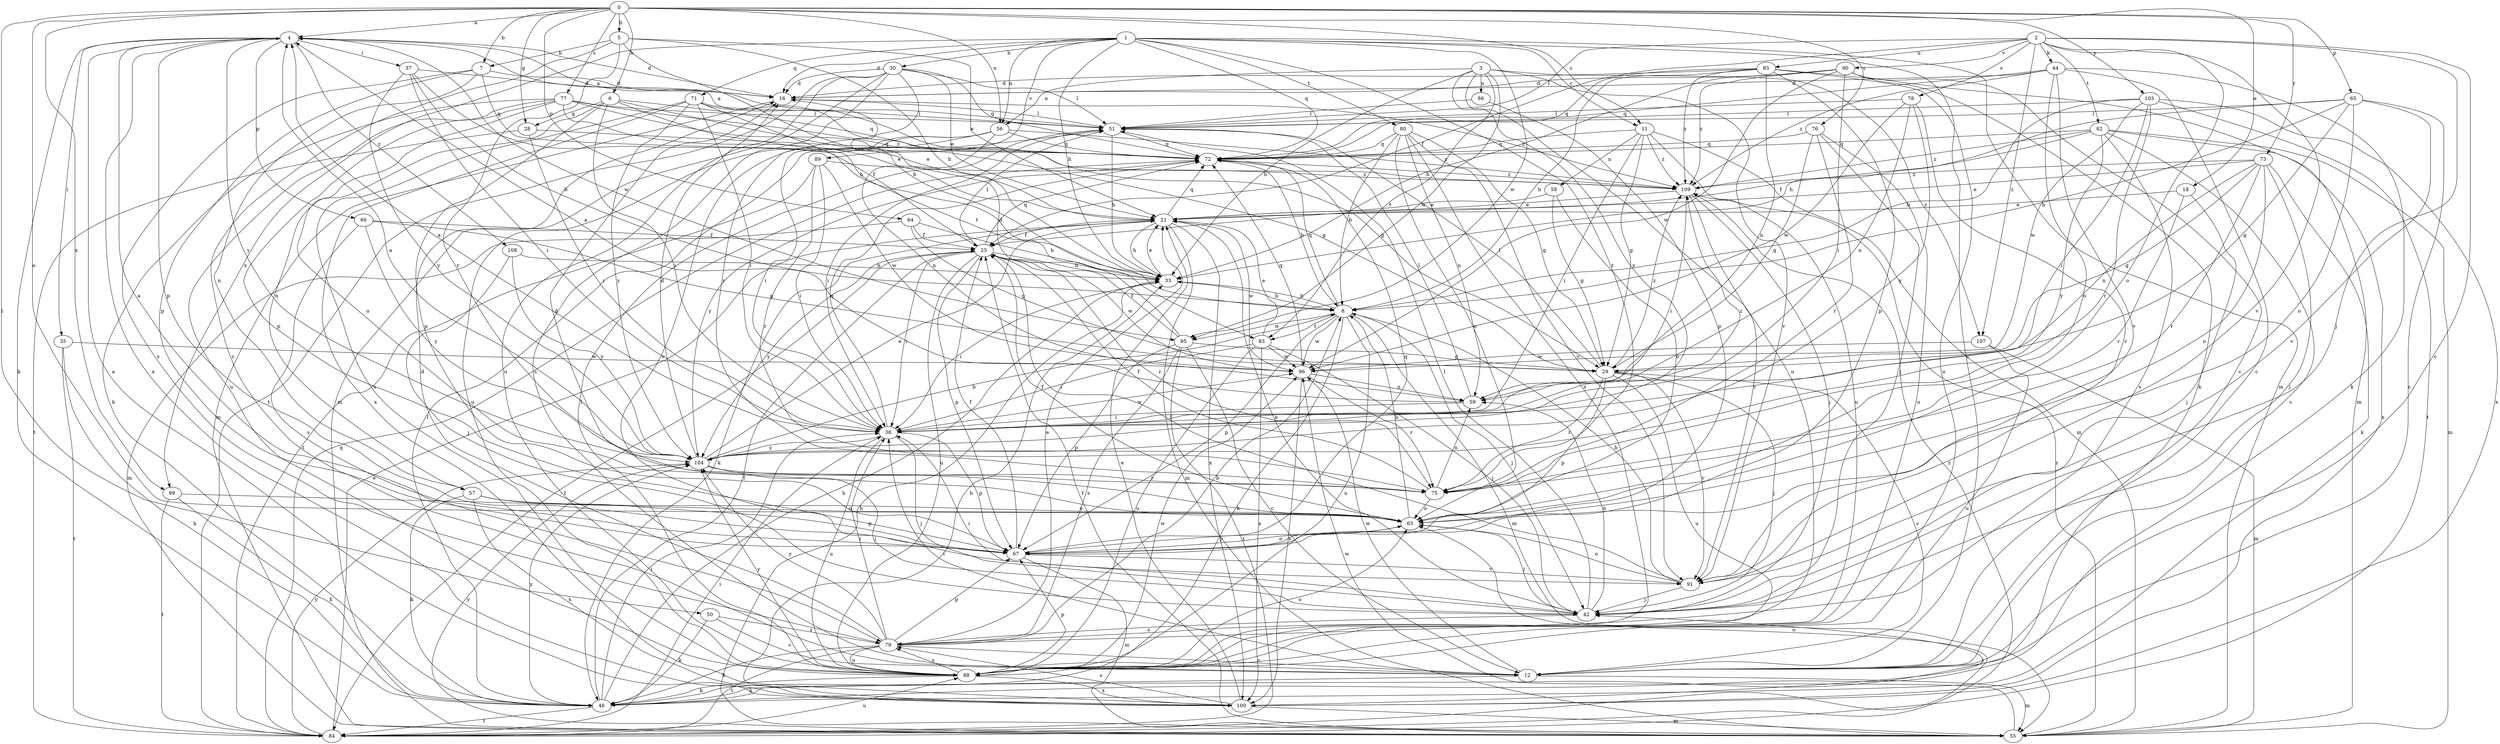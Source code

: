strict digraph  {
0;
1;
2;
3;
4;
5;
6;
7;
8;
11;
12;
16;
18;
21;
25;
28;
29;
30;
33;
35;
37;
38;
42;
44;
46;
50;
51;
55;
56;
57;
58;
59;
63;
64;
65;
66;
67;
71;
72;
73;
75;
76;
77;
78;
79;
80;
82;
83;
84;
85;
86;
88;
89;
90;
91;
95;
96;
99;
100;
103;
104;
107;
108;
109;
0 -> 4  [label=a];
0 -> 5  [label=b];
0 -> 6  [label=b];
0 -> 7  [label=b];
0 -> 11  [label=c];
0 -> 18  [label=e];
0 -> 28  [label=g];
0 -> 50  [label=l];
0 -> 56  [label=n];
0 -> 63  [label=o];
0 -> 64  [label=p];
0 -> 65  [label=p];
0 -> 73  [label=r];
0 -> 76  [label=s];
0 -> 77  [label=s];
0 -> 99  [label=x];
0 -> 103  [label=y];
1 -> 11  [label=c];
1 -> 12  [label=c];
1 -> 16  [label=d];
1 -> 30  [label=h];
1 -> 33  [label=h];
1 -> 55  [label=m];
1 -> 56  [label=n];
1 -> 71  [label=q];
1 -> 72  [label=q];
1 -> 75  [label=r];
1 -> 80  [label=t];
1 -> 89  [label=v];
1 -> 95  [label=w];
1 -> 99  [label=x];
2 -> 12  [label=c];
2 -> 25  [label=f];
2 -> 42  [label=j];
2 -> 44  [label=k];
2 -> 51  [label=l];
2 -> 63  [label=o];
2 -> 78  [label=s];
2 -> 82  [label=t];
2 -> 85  [label=u];
2 -> 90  [label=v];
2 -> 91  [label=v];
2 -> 107  [label=z];
3 -> 33  [label=h];
3 -> 56  [label=n];
3 -> 83  [label=t];
3 -> 86  [label=u];
3 -> 88  [label=u];
3 -> 91  [label=v];
3 -> 95  [label=w];
3 -> 104  [label=y];
3 -> 107  [label=z];
4 -> 16  [label=d];
4 -> 35  [label=i];
4 -> 37  [label=i];
4 -> 46  [label=k];
4 -> 66  [label=p];
4 -> 67  [label=p];
4 -> 95  [label=w];
4 -> 100  [label=x];
4 -> 104  [label=y];
4 -> 108  [label=z];
5 -> 7  [label=b];
5 -> 8  [label=b];
5 -> 12  [label=c];
5 -> 21  [label=e];
5 -> 33  [label=h];
5 -> 75  [label=r];
6 -> 21  [label=e];
6 -> 28  [label=g];
6 -> 38  [label=i];
6 -> 57  [label=n];
6 -> 67  [label=p];
6 -> 72  [label=q];
6 -> 83  [label=t];
7 -> 16  [label=d];
7 -> 57  [label=n];
7 -> 67  [label=p];
7 -> 72  [label=q];
7 -> 79  [label=s];
8 -> 33  [label=h];
8 -> 42  [label=j];
8 -> 46  [label=k];
8 -> 55  [label=m];
8 -> 67  [label=p];
8 -> 72  [label=q];
8 -> 83  [label=t];
8 -> 88  [label=u];
8 -> 95  [label=w];
8 -> 96  [label=w];
11 -> 29  [label=g];
11 -> 38  [label=i];
11 -> 55  [label=m];
11 -> 58  [label=n];
11 -> 72  [label=q];
11 -> 88  [label=u];
11 -> 109  [label=z];
12 -> 38  [label=i];
12 -> 46  [label=k];
12 -> 55  [label=m];
12 -> 96  [label=w];
16 -> 51  [label=l];
16 -> 55  [label=m];
16 -> 109  [label=z];
18 -> 21  [label=e];
18 -> 42  [label=j];
18 -> 75  [label=r];
21 -> 25  [label=f];
21 -> 33  [label=h];
21 -> 46  [label=k];
21 -> 55  [label=m];
21 -> 72  [label=q];
21 -> 96  [label=w];
21 -> 100  [label=x];
25 -> 33  [label=h];
25 -> 38  [label=i];
25 -> 51  [label=l];
25 -> 67  [label=p];
25 -> 72  [label=q];
25 -> 75  [label=r];
25 -> 84  [label=t];
25 -> 88  [label=u];
25 -> 96  [label=w];
25 -> 104  [label=y];
28 -> 38  [label=i];
28 -> 72  [label=q];
28 -> 84  [label=t];
29 -> 12  [label=c];
29 -> 42  [label=j];
29 -> 51  [label=l];
29 -> 67  [label=p];
29 -> 75  [label=r];
29 -> 88  [label=u];
29 -> 91  [label=v];
29 -> 109  [label=z];
30 -> 12  [label=c];
30 -> 16  [label=d];
30 -> 21  [label=e];
30 -> 51  [label=l];
30 -> 55  [label=m];
30 -> 72  [label=q];
30 -> 75  [label=r];
30 -> 84  [label=t];
30 -> 88  [label=u];
33 -> 8  [label=b];
33 -> 21  [label=e];
33 -> 38  [label=i];
35 -> 46  [label=k];
35 -> 84  [label=t];
35 -> 96  [label=w];
37 -> 8  [label=b];
37 -> 16  [label=d];
37 -> 33  [label=h];
37 -> 38  [label=i];
37 -> 104  [label=y];
38 -> 4  [label=a];
38 -> 42  [label=j];
38 -> 67  [label=p];
38 -> 72  [label=q];
38 -> 88  [label=u];
38 -> 96  [label=w];
38 -> 104  [label=y];
38 -> 109  [label=z];
42 -> 21  [label=e];
42 -> 38  [label=i];
42 -> 51  [label=l];
42 -> 59  [label=n];
42 -> 79  [label=s];
44 -> 12  [label=c];
44 -> 16  [label=d];
44 -> 46  [label=k];
44 -> 63  [label=o];
44 -> 72  [label=q];
44 -> 91  [label=v];
44 -> 109  [label=z];
46 -> 25  [label=f];
46 -> 33  [label=h];
46 -> 38  [label=i];
46 -> 51  [label=l];
46 -> 84  [label=t];
46 -> 104  [label=y];
50 -> 12  [label=c];
50 -> 46  [label=k];
50 -> 79  [label=s];
51 -> 4  [label=a];
51 -> 33  [label=h];
51 -> 38  [label=i];
51 -> 72  [label=q];
55 -> 25  [label=f];
55 -> 33  [label=h];
55 -> 96  [label=w];
55 -> 104  [label=y];
55 -> 109  [label=z];
56 -> 38  [label=i];
56 -> 59  [label=n];
56 -> 72  [label=q];
56 -> 88  [label=u];
56 -> 91  [label=v];
56 -> 109  [label=z];
57 -> 46  [label=k];
57 -> 63  [label=o];
57 -> 67  [label=p];
57 -> 100  [label=x];
58 -> 21  [label=e];
58 -> 29  [label=g];
58 -> 63  [label=o];
59 -> 4  [label=a];
59 -> 38  [label=i];
59 -> 51  [label=l];
63 -> 8  [label=b];
63 -> 16  [label=d];
63 -> 25  [label=f];
63 -> 42  [label=j];
63 -> 67  [label=p];
64 -> 25  [label=f];
64 -> 29  [label=g];
64 -> 33  [label=h];
64 -> 55  [label=m];
65 -> 8  [label=b];
65 -> 12  [label=c];
65 -> 29  [label=g];
65 -> 33  [label=h];
65 -> 51  [label=l];
65 -> 63  [label=o];
65 -> 91  [label=v];
66 -> 25  [label=f];
66 -> 29  [label=g];
66 -> 79  [label=s];
66 -> 104  [label=y];
67 -> 4  [label=a];
67 -> 25  [label=f];
67 -> 55  [label=m];
67 -> 63  [label=o];
67 -> 72  [label=q];
67 -> 91  [label=v];
71 -> 25  [label=f];
71 -> 29  [label=g];
71 -> 38  [label=i];
71 -> 51  [label=l];
71 -> 88  [label=u];
71 -> 100  [label=x];
71 -> 104  [label=y];
72 -> 4  [label=a];
72 -> 8  [label=b];
72 -> 104  [label=y];
72 -> 109  [label=z];
73 -> 21  [label=e];
73 -> 29  [label=g];
73 -> 42  [label=j];
73 -> 46  [label=k];
73 -> 59  [label=n];
73 -> 63  [label=o];
73 -> 75  [label=r];
73 -> 109  [label=z];
75 -> 25  [label=f];
75 -> 59  [label=n];
75 -> 63  [label=o];
76 -> 29  [label=g];
76 -> 42  [label=j];
76 -> 72  [label=q];
76 -> 75  [label=r];
76 -> 88  [label=u];
77 -> 21  [label=e];
77 -> 29  [label=g];
77 -> 46  [label=k];
77 -> 51  [label=l];
77 -> 63  [label=o];
77 -> 67  [label=p];
77 -> 88  [label=u];
77 -> 109  [label=z];
78 -> 51  [label=l];
78 -> 59  [label=n];
78 -> 91  [label=v];
78 -> 96  [label=w];
78 -> 104  [label=y];
79 -> 8  [label=b];
79 -> 12  [label=c];
79 -> 16  [label=d];
79 -> 21  [label=e];
79 -> 38  [label=i];
79 -> 46  [label=k];
79 -> 67  [label=p];
79 -> 84  [label=t];
79 -> 88  [label=u];
79 -> 104  [label=y];
80 -> 8  [label=b];
80 -> 29  [label=g];
80 -> 59  [label=n];
80 -> 63  [label=o];
80 -> 72  [label=q];
80 -> 79  [label=s];
80 -> 91  [label=v];
82 -> 12  [label=c];
82 -> 25  [label=f];
82 -> 55  [label=m];
82 -> 72  [label=q];
82 -> 79  [label=s];
82 -> 100  [label=x];
82 -> 104  [label=y];
82 -> 109  [label=z];
83 -> 21  [label=e];
83 -> 38  [label=i];
83 -> 42  [label=j];
83 -> 88  [label=u];
83 -> 96  [label=w];
83 -> 100  [label=x];
84 -> 21  [label=e];
84 -> 38  [label=i];
84 -> 63  [label=o];
84 -> 72  [label=q];
84 -> 88  [label=u];
84 -> 104  [label=y];
84 -> 109  [label=z];
85 -> 8  [label=b];
85 -> 16  [label=d];
85 -> 55  [label=m];
85 -> 59  [label=n];
85 -> 67  [label=p];
85 -> 72  [label=q];
85 -> 88  [label=u];
85 -> 109  [label=z];
86 -> 51  [label=l];
86 -> 67  [label=p];
88 -> 46  [label=k];
88 -> 51  [label=l];
88 -> 63  [label=o];
88 -> 67  [label=p];
88 -> 79  [label=s];
88 -> 96  [label=w];
88 -> 100  [label=x];
88 -> 104  [label=y];
89 -> 38  [label=i];
89 -> 75  [label=r];
89 -> 84  [label=t];
89 -> 96  [label=w];
89 -> 109  [label=z];
90 -> 12  [label=c];
90 -> 16  [label=d];
90 -> 33  [label=h];
90 -> 38  [label=i];
90 -> 46  [label=k];
90 -> 96  [label=w];
90 -> 109  [label=z];
91 -> 8  [label=b];
91 -> 25  [label=f];
91 -> 42  [label=j];
91 -> 63  [label=o];
95 -> 12  [label=c];
95 -> 16  [label=d];
95 -> 25  [label=f];
95 -> 29  [label=g];
95 -> 67  [label=p];
95 -> 79  [label=s];
95 -> 84  [label=t];
96 -> 59  [label=n];
96 -> 72  [label=q];
96 -> 75  [label=r];
96 -> 100  [label=x];
99 -> 46  [label=k];
99 -> 63  [label=o];
99 -> 84  [label=t];
100 -> 4  [label=a];
100 -> 21  [label=e];
100 -> 33  [label=h];
100 -> 42  [label=j];
100 -> 55  [label=m];
100 -> 79  [label=s];
103 -> 8  [label=b];
103 -> 38  [label=i];
103 -> 51  [label=l];
103 -> 75  [label=r];
103 -> 84  [label=t];
103 -> 96  [label=w];
103 -> 100  [label=x];
104 -> 4  [label=a];
104 -> 8  [label=b];
104 -> 16  [label=d];
104 -> 21  [label=e];
104 -> 42  [label=j];
104 -> 75  [label=r];
107 -> 55  [label=m];
107 -> 88  [label=u];
107 -> 96  [label=w];
108 -> 33  [label=h];
108 -> 42  [label=j];
108 -> 104  [label=y];
109 -> 21  [label=e];
109 -> 38  [label=i];
109 -> 42  [label=j];
109 -> 91  [label=v];
}
